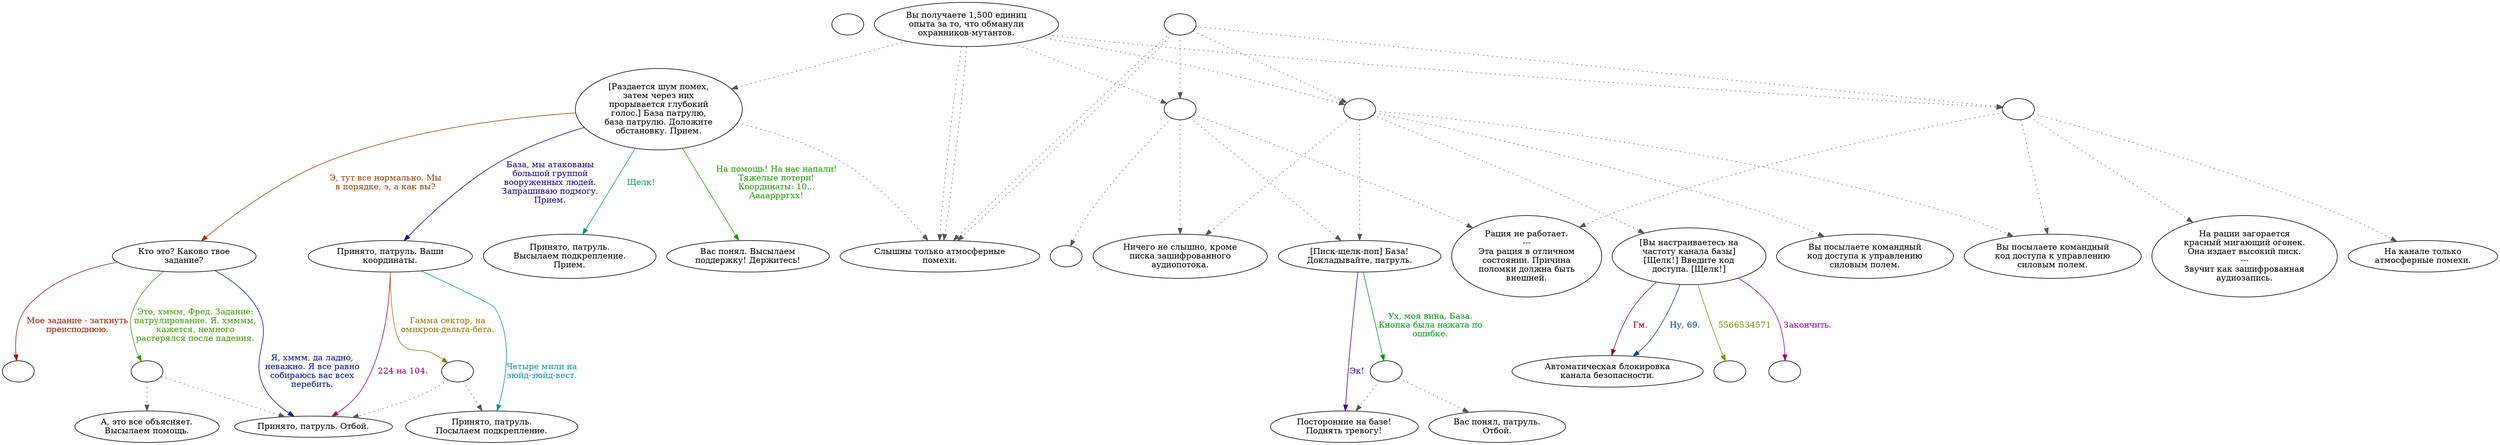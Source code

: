 digraph radio {
  "start" [style=filled       fillcolor="#FFFFFF"       color="#000000"]
  "start" [label=""]
  "talk_p_proc" [style=filled       fillcolor="#FFFFFF"       color="#000000"]
  "talk_p_proc" -> "RadioEnt" [style=dotted color="#555555"]
  "talk_p_proc" -> "RadioStrg1" [style=dotted color="#555555"]
  "talk_p_proc" -> "RadioStrg2" [style=dotted color="#555555"]
  "talk_p_proc" -> "RadioVats1" [style=dotted color="#555555"]
  "talk_p_proc" -> "Radio08" [style=dotted color="#555555"]
  "talk_p_proc" -> "Radio08" [style=dotted color="#555555"]
  "talk_p_proc" [label="Вы получаете 1,500 единиц\nопыта за то, что обманули\nохранников-мутантов."]
  "use_p_proc" [style=filled       fillcolor="#FFFFFF"       color="#000000"]
  "use_p_proc" -> "RadioStrg1" [style=dotted color="#555555"]
  "use_p_proc" -> "RadioStrg2" [style=dotted color="#555555"]
  "use_p_proc" -> "RadioVats1" [style=dotted color="#555555"]
  "use_p_proc" -> "Radio08" [style=dotted color="#555555"]
  "use_p_proc" -> "Radio08" [style=dotted color="#555555"]
  "use_p_proc" [label=""]
  "Radio01" [style=filled       fillcolor="#FFFFFF"       color="#000000"]
  "Radio01" [label="Принято, патруль.\nВысылаем подкрепление.\nПрием."]
  "Radio02" [style=filled       fillcolor="#FFFFFF"       color="#000000"]
  "Radio02" [label="Кто это? Каково твое\nзадание?"]
  "Radio02" -> "RadioAlert" [label="Мое задание - заткнуть\nпреисподнюю." color="#991D00" fontcolor="#991D00"]
  "Radio02" -> "Radio04" [label="Я, хммм, да ладно,\nневажно. Я все равно\nсобираюсь вас всех\nперебить." color="#001099" fontcolor="#001099"]
  "Radio02" -> "Radio02a" [label="Это, хммм, Фред. Задание:\nпатрулирование. Я, хмммм,\nкажется, немного\nрастерялся после падения." color="#3C9900" fontcolor="#3C9900"]
  "Radio02a" [style=filled       fillcolor="#FFFFFF"       color="#000000"]
  "Radio02a" -> "Radio06" [style=dotted color="#555555"]
  "Radio02a" -> "Radio04" [style=dotted color="#555555"]
  "Radio02a" [label=""]
  "Radio03" [style=filled       fillcolor="#FFFFFF"       color="#000000"]
  "Radio03" [label="Принято, патруль. Ваши\nкоординаты."]
  "Radio03" -> "Radio04" [label="224 на 104." color="#990069" fontcolor="#990069"]
  "Radio03" -> "Radio05" [label="Четыре мили на\nзюйд-зюйд-вест." color="#009699" fontcolor="#009699"]
  "Radio03" -> "Radio03a" [label="Гамма сектор, на\nомикрон-дельта-бета." color="#997000" fontcolor="#997000"]
  "Radio03a" [style=filled       fillcolor="#FFFFFF"       color="#000000"]
  "Radio03a" -> "Radio05" [style=dotted color="#555555"]
  "Radio03a" -> "Radio04" [style=dotted color="#555555"]
  "Radio03a" [label=""]
  "Radio04" [style=filled       fillcolor="#FFFFFF"       color="#000000"]
  "Radio04" [label="Принято, патруль. Отбой."]
  "Radio05" [style=filled       fillcolor="#FFFFFF"       color="#000000"]
  "Radio05" [label="Принято, патруль.\nПосылаем подкрепление."]
  "Radio06" [style=filled       fillcolor="#FFFFFF"       color="#000000"]
  "Radio06" [label="А, это все объясняет.\nВысылаем помощь."]
  "Radio07" [style=filled       fillcolor="#FFFFFF"       color="#000000"]
  "Radio07" [label="Вас понял. Высылаем\nподдержку! Держитесь!"]
  "Radio08" [style=filled       fillcolor="#FFFFFF"       color="#000000"]
  "Radio08" [label="Слышны только атмосферные\nпомехи."]
  "Radio11" [style=filled       fillcolor="#FFFFFF"       color="#000000"]
  "Radio11" [label="На рации загорается\nкрасный мигающий огонек.\nОна издает высокий писк.\n---\nЗвучит как зашифрованная\nаудиозапись."]
  "Radio12" [style=filled       fillcolor="#FFFFFF"       color="#000000"]
  "Radio12" [label="Вы посылаете командный\nкод доступа к управлению\nсиловым полем."]
  "Radio13" [style=filled       fillcolor="#FFFFFF"       color="#000000"]
  "Radio13" [label="На канале только\nатмосферные помехи."]
  "Radio14" [style=filled       fillcolor="#FFFFFF"       color="#000000"]
  "Radio14" [label="Рация не работает.\n---\nЭта рация в отличном\nсостоянии. Причина\nполомки должна быть\nвнешней."]
  "Radio21" [style=filled       fillcolor="#FFFFFF"       color="#000000"]
  "Radio21" [label=""]
  "Radio22" [style=filled       fillcolor="#FFFFFF"       color="#000000"]
  "Radio22" [label="Ничего не слышно, кроме\nписка зашифрованного\nаудиопотока."]
  "Radio23" [style=filled       fillcolor="#FFFFFF"       color="#000000"]
  "Radio23" [label="[Писк-щелк-поп] База!\nДокладывайте, патруль."]
  "Radio23" -> "Radio24" [label="Эк!" color="#430099" fontcolor="#430099"]
  "Radio23" -> "Radio23a" [label="Ух, моя вина, База.\nКнопка была нажата по\nошибке." color="#009916" fontcolor="#009916"]
  "Radio23a" [style=filled       fillcolor="#FFFFFF"       color="#000000"]
  "Radio23a" -> "Radio24" [style=dotted color="#555555"]
  "Radio23a" -> "Radio25" [style=dotted color="#555555"]
  "Radio23a" [label=""]
  "Radio24" [style=filled       fillcolor="#FFFFFF"       color="#000000"]
  "Radio24" [label="Посторонние на базе!\nПоднять тревогу!"]
  "Radio25" [style=filled       fillcolor="#FFFFFF"       color="#000000"]
  "Radio25" [label="Вас понял, патруль.\nОтбой."]
  "Radio31" [style=filled       fillcolor="#FFFFFF"       color="#000000"]
  "Radio31" [label="Вы посылаете командный\nкод доступа к управлению\nсиловым полем."]
  "Radio36" [style=filled       fillcolor="#FFFFFF"       color="#000000"]
  "Radio36" [label="[Вы настраиваетесь на\nчастоту канала базы]\n[Щелк!] Введите код\nдоступа. [Щелк!]"]
  "Radio36" -> "Radio37" [label="Гм." color="#990016" fontcolor="#990016"]
  "Radio36" -> "Radio37" [label="Ну, 69." color="#004399" fontcolor="#004399"]
  "Radio36" -> "Radio36a" [label="5566534571" color="#6F9900" fontcolor="#6F9900"]
  "Radio36" -> "RadioEnd" [label="Закончить." color="#960099" fontcolor="#960099"]
  "Radio36a" [style=filled       fillcolor="#FFFFFF"       color="#000000"]
  "Radio36a" [label=""]
  "Radio37" [style=filled       fillcolor="#FFFFFF"       color="#000000"]
  "Radio37" [label="Автоматическая блокировка\nканала безопасности."]
  "RadioEnd" [style=filled       fillcolor="#FFFFFF"       color="#000000"]
  "RadioEnd" [label=""]
  "RadioAlert" [style=filled       fillcolor="#FFFFFF"       color="#000000"]
  "RadioAlert" [label=""]
  "RadioEnt" [style=filled       fillcolor="#FFFFFF"       color="#000000"]
  "RadioEnt" -> "Radio08" [style=dotted color="#555555"]
  "RadioEnt" [label="[Раздается шум помех,\nзатем через них\nпрорывается глубокий\nголос.] База патрулю,\nбаза патрулю. Доложите\nобстановку. Прием."]
  "RadioEnt" -> "Radio01" [label="Щелк!" color="#009969" fontcolor="#009969"]
  "RadioEnt" -> "Radio02" [label="Э, тут все нормально. Мы\nв порядке, э, а как вы?" color="#993D00" fontcolor="#993D00"]
  "RadioEnt" -> "Radio03" [label="База, мы атакованы\nбольшой группой\nвооруженных людей.\nЗапрашиваю подмогу.\nПрием." color="#100099" fontcolor="#100099"]
  "RadioEnt" -> "Radio07" [label="На помощь! На нас напали!\nТяжелые потери!\nКоординаты: 10...\nАаааррргхх!" color="#1D9900" fontcolor="#1D9900"]
  "RadioStrg1" [style=filled       fillcolor="#FFFFFF"       color="#000000"]
  "RadioStrg1" -> "Radio14" [style=dotted color="#555555"]
  "RadioStrg1" -> "Radio12" [style=dotted color="#555555"]
  "RadioStrg1" -> "Radio13" [style=dotted color="#555555"]
  "RadioStrg1" -> "Radio11" [style=dotted color="#555555"]
  "RadioStrg1" [label=""]
  "RadioStrg2" [style=filled       fillcolor="#FFFFFF"       color="#000000"]
  "RadioStrg2" -> "Radio14" [style=dotted color="#555555"]
  "RadioStrg2" -> "Radio21" [style=dotted color="#555555"]
  "RadioStrg2" -> "Radio22" [style=dotted color="#555555"]
  "RadioStrg2" -> "Radio23" [style=dotted color="#555555"]
  "RadioStrg2" [label=""]
  "RadioVats1" [style=filled       fillcolor="#FFFFFF"       color="#000000"]
  "RadioVats1" -> "Radio12" [style=dotted color="#555555"]
  "RadioVats1" -> "Radio36" [style=dotted color="#555555"]
  "RadioVats1" -> "Radio31" [style=dotted color="#555555"]
  "RadioVats1" -> "Radio22" [style=dotted color="#555555"]
  "RadioVats1" -> "Radio23" [style=dotted color="#555555"]
  "RadioVats1" [label=""]
}